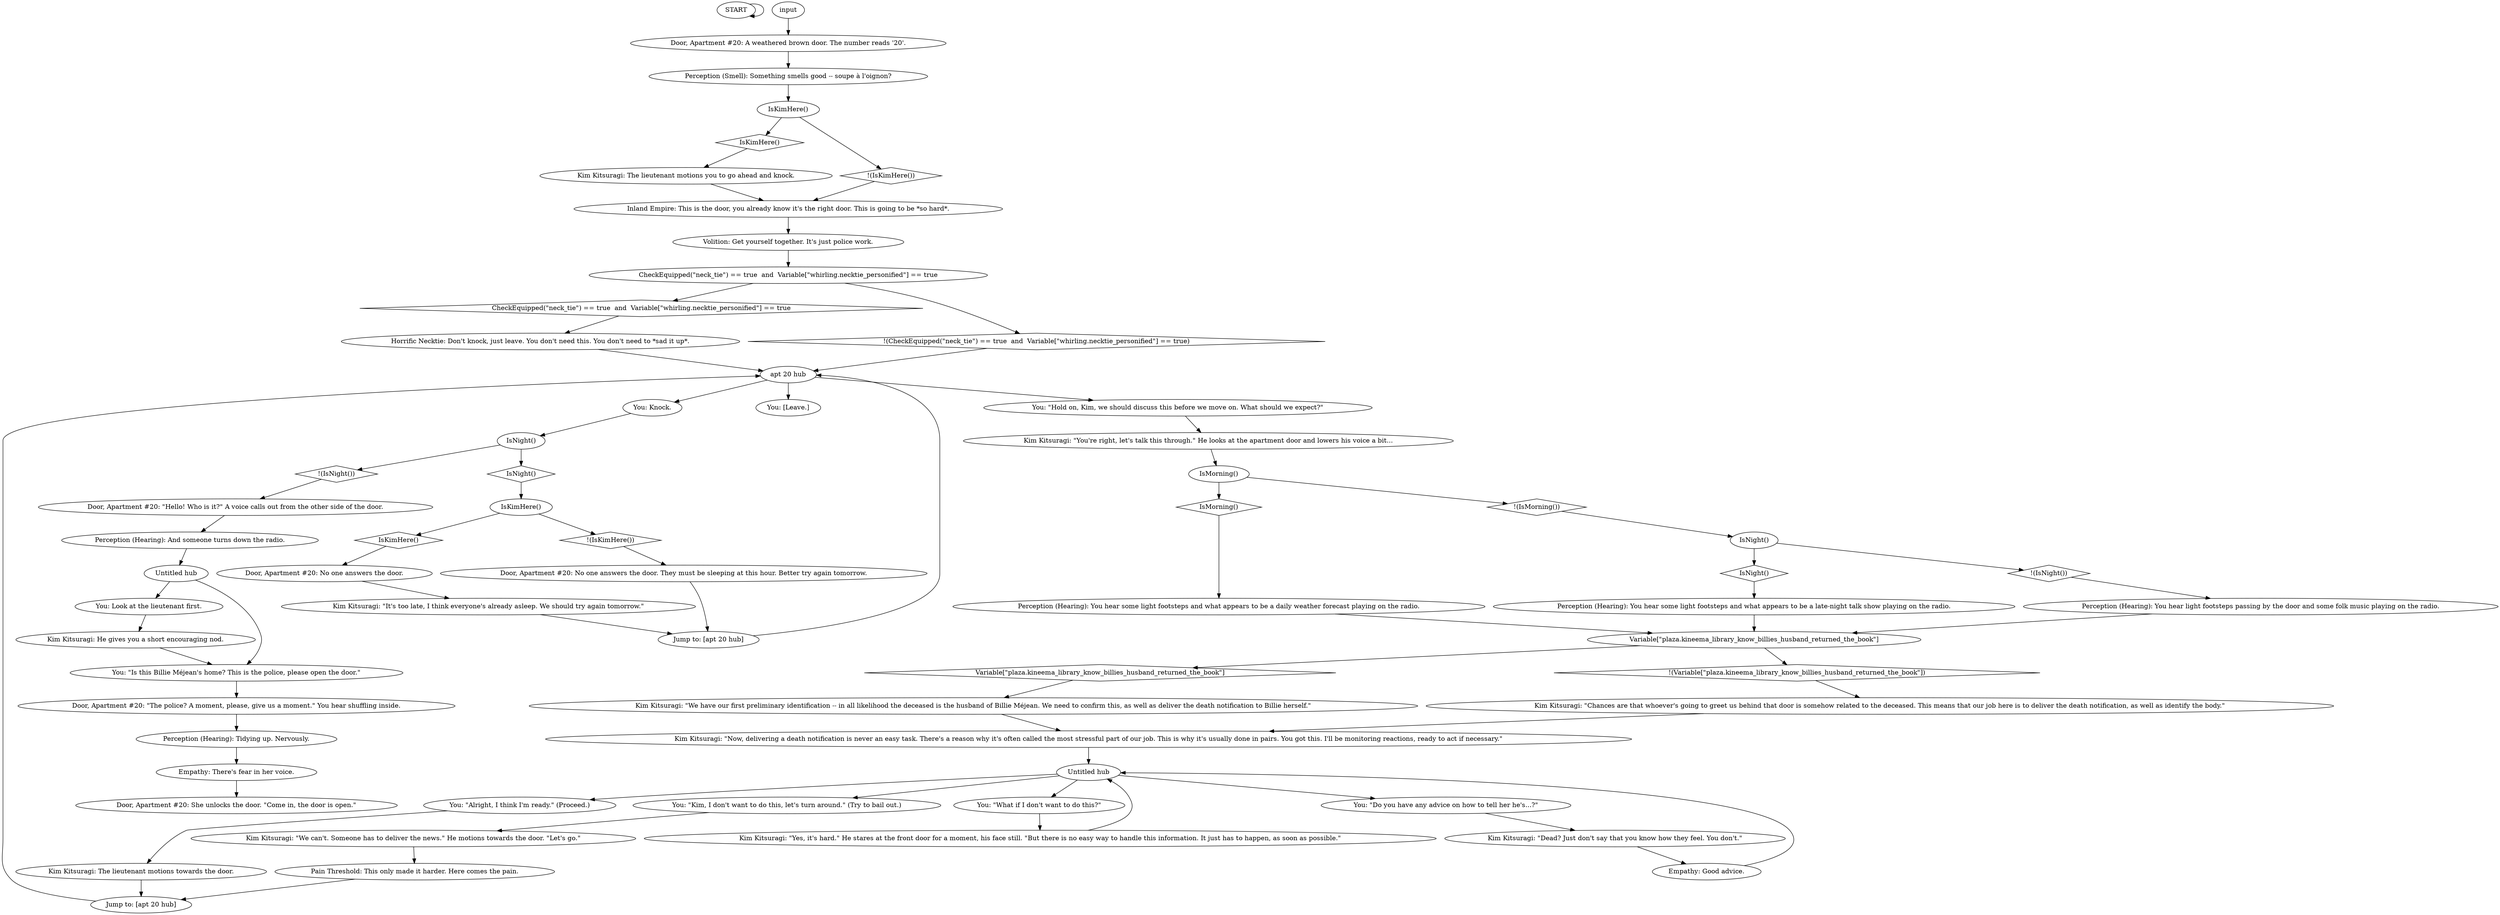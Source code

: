 # APT / WCW DOOR
# DOOR, APARTMENT #20 (WORKING CLASS WOMAN)
# ==================================================
digraph G {
	  0 [label="START"];
	  1 [label="input"];
	  2 [label="IsKimHere()"];
	  3 [label="IsKimHere()", shape=diamond];
	  4 [label="!(IsKimHere())", shape=diamond];
	  5 [label="Kim Kitsuragi: The lieutenant motions you to go ahead and knock."];
	  6 [label="Kim Kitsuragi: \"Now, delivering a death notification is never an easy task. There's a reason why it's often called the most stressful part of our job. This is why it's usually done in pairs. You got this. I'll be monitoring reactions, ready to act if necessary.\""];
	  7 [label="IsMorning()"];
	  8 [label="IsMorning()", shape=diamond];
	  9 [label="!(IsMorning())", shape=diamond];
	  10 [label="You: \"What if I don't want to do this?\""];
	  11 [label="You: \"Alright, I think I'm ready.\" (Proceed.)"];
	  12 [label="Volition: Get yourself together. It's just police work."];
	  13 [label="You: Knock."];
	  14 [label="Untitled hub"];
	  15 [label="You: \"Is this Billie Méjean's home? This is the police, please open the door.\""];
	  16 [label="You: [Leave.]"];
	  17 [label="Horrific Necktie: Don't knock, just leave. You don't need this. You don't need to *sad it up*."];
	  18 [label="Perception (Hearing): You hear light footsteps passing by the door and some folk music playing on the radio."];
	  19 [label="Pain Threshold: This only made it harder. Here comes the pain."];
	  20 [label="Kim Kitsuragi: \"We have our first preliminary identification -- in all likelihood the deceased is the husband of Billie Méjean. We need to confirm this, as well as deliver the death notification to Billie herself.\""];
	  21 [label="Jump to: [apt 20 hub]"];
	  22 [label="Perception (Smell): Something smells good -- soupe à l'oignon?"];
	  23 [label="Perception (Hearing): And someone turns down the radio."];
	  24 [label="Kim Kitsuragi: \"Chances are that whoever's going to greet us behind that door is somehow related to the deceased. This means that our job here is to deliver the death notification, as well as identify the body.\""];
	  25 [label="Perception (Hearing): You hear some light footsteps and what appears to be a late-night talk show playing on the radio."];
	  26 [label="You: Look at the lieutenant first."];
	  27 [label="IsNight()"];
	  28 [label="IsNight()", shape=diamond];
	  29 [label="!(IsNight())", shape=diamond];
	  30 [label="You: \"Kim, I don't want to do this, let's turn around.\" (Try to bail out.)"];
	  31 [label="Kim Kitsuragi: \"It's too late, I think everyone's already asleep. We should try again tomorrow.\""];
	  32 [label="Door, Apartment #20: A weathered brown door. The number reads '20'."];
	  33 [label="CheckEquipped(\"neck_tie\") == true  and  Variable[\"whirling.necktie_personified\"] == true"];
	  34 [label="CheckEquipped(\"neck_tie\") == true  and  Variable[\"whirling.necktie_personified\"] == true", shape=diamond];
	  35 [label="!(CheckEquipped(\"neck_tie\") == true  and  Variable[\"whirling.necktie_personified\"] == true)", shape=diamond];
	  36 [label="IsNight()"];
	  37 [label="IsNight()", shape=diamond];
	  38 [label="!(IsNight())", shape=diamond];
	  39 [label="Empathy: Good advice."];
	  40 [label="Kim Kitsuragi: He gives you a short encouraging nod."];
	  41 [label="Door, Apartment #20: No one answers the door."];
	  42 [label="Kim Kitsuragi: The lieutenant motions towards the door."];
	  43 [label="Door, Apartment #20: She unlocks the door. \"Come in, the door is open.\""];
	  44 [label="Kim Kitsuragi: \"You're right, let's talk this through.\" He looks at the apartment door and lowers his voice a bit..."];
	  45 [label="Door, Apartment #20: No one answers the door. They must be sleeping at this hour. Better try again tomorrow."];
	  46 [label="apt 20 hub"];
	  47 [label="Variable[\"plaza.kineema_library_know_billies_husband_returned_the_book\"]"];
	  48 [label="Variable[\"plaza.kineema_library_know_billies_husband_returned_the_book\"]", shape=diamond];
	  49 [label="!(Variable[\"plaza.kineema_library_know_billies_husband_returned_the_book\"])", shape=diamond];
	  50 [label="Kim Kitsuragi: \"Dead? Just don't say that you know how they feel. You don't.\""];
	  51 [label="Perception (Hearing): Tidying up. Nervously."];
	  52 [label="Door, Apartment #20: \"Hello! Who is it?\" A voice calls out from the other side of the door."];
	  53 [label="Jump to: [apt 20 hub]"];
	  54 [label="Kim Kitsuragi: \"We can't. Someone has to deliver the news.\" He motions towards the door. \"Let's go.\""];
	  55 [label="Perception (Hearing): You hear some light footsteps and what appears to be a daily weather forecast playing on the radio."];
	  56 [label="IsKimHere()"];
	  57 [label="IsKimHere()", shape=diamond];
	  58 [label="!(IsKimHere())", shape=diamond];
	  59 [label="Door, Apartment #20: \"The police? A moment, please, give us a moment.\" You hear shuffling inside."];
	  60 [label="Empathy: There's fear in her voice."];
	  61 [label="You: \"Hold on, Kim, we should discuss this before we move on. What should we expect?\""];
	  62 [label="Kim Kitsuragi: \"Yes, it's hard.\" He stares at the front door for a moment, his face still. \"But there is no easy way to handle this information. It just has to happen, as soon as possible.\""];
	  63 [label="Inland Empire: This is the door, you already know it's the right door. This is going to be *so hard*."];
	  64 [label="Untitled hub"];
	  65 [label="You: \"Do you have any advice on how to tell her he's...?\""];
	  0 -> 0
	  1 -> 32
	  2 -> 3
	  2 -> 4
	  3 -> 5
	  4 -> 63
	  5 -> 63
	  6 -> 64
	  7 -> 8
	  7 -> 9
	  8 -> 55
	  9 -> 36
	  10 -> 62
	  11 -> 42
	  12 -> 33
	  13 -> 27
	  14 -> 26
	  14 -> 15
	  15 -> 59
	  17 -> 46
	  18 -> 47
	  19 -> 21
	  20 -> 6
	  21 -> 46
	  22 -> 2
	  23 -> 14
	  24 -> 6
	  25 -> 47
	  26 -> 40
	  27 -> 28
	  27 -> 29
	  28 -> 56
	  29 -> 52
	  30 -> 54
	  31 -> 53
	  32 -> 22
	  33 -> 34
	  33 -> 35
	  34 -> 17
	  35 -> 46
	  36 -> 37
	  36 -> 38
	  37 -> 25
	  38 -> 18
	  39 -> 64
	  40 -> 15
	  41 -> 31
	  42 -> 21
	  44 -> 7
	  45 -> 53
	  46 -> 16
	  46 -> 13
	  46 -> 61
	  47 -> 48
	  47 -> 49
	  48 -> 20
	  49 -> 24
	  50 -> 39
	  51 -> 60
	  52 -> 23
	  53 -> 46
	  54 -> 19
	  55 -> 47
	  56 -> 57
	  56 -> 58
	  57 -> 41
	  58 -> 45
	  59 -> 51
	  60 -> 43
	  61 -> 44
	  62 -> 64
	  63 -> 12
	  64 -> 65
	  64 -> 10
	  64 -> 11
	  64 -> 30
	  65 -> 50
}

